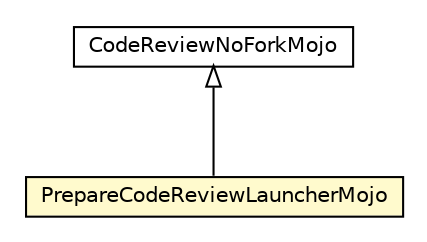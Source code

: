 #!/usr/local/bin/dot
#
# Class diagram 
# Generated by UMLGraph version R5_6-24-gf6e263 (http://www.umlgraph.org/)
#

digraph G {
	edge [fontname="Helvetica",fontsize=10,labelfontname="Helvetica",labelfontsize=10];
	node [fontname="Helvetica",fontsize=10,shape=plaintext];
	nodesep=0.25;
	ranksep=0.5;
	// fr.fastconnect.factory.tibco.bw.codereview.CodeReviewNoForkMojo
	c229 [label=<<table title="fr.fastconnect.factory.tibco.bw.codereview.CodeReviewNoForkMojo" border="0" cellborder="1" cellspacing="0" cellpadding="2" port="p" href="./CodeReviewNoForkMojo.html">
		<tr><td><table border="0" cellspacing="0" cellpadding="1">
<tr><td align="center" balign="center"> CodeReviewNoForkMojo </td></tr>
		</table></td></tr>
		</table>>, URL="./CodeReviewNoForkMojo.html", fontname="Helvetica", fontcolor="black", fontsize=10.0];
	// fr.fastconnect.factory.tibco.bw.codereview.PrepareCodeReviewLauncherMojo
	c230 [label=<<table title="fr.fastconnect.factory.tibco.bw.codereview.PrepareCodeReviewLauncherMojo" border="0" cellborder="1" cellspacing="0" cellpadding="2" port="p" bgcolor="lemonChiffon" href="./PrepareCodeReviewLauncherMojo.html">
		<tr><td><table border="0" cellspacing="0" cellpadding="1">
<tr><td align="center" balign="center"> PrepareCodeReviewLauncherMojo </td></tr>
		</table></td></tr>
		</table>>, URL="./PrepareCodeReviewLauncherMojo.html", fontname="Helvetica", fontcolor="black", fontsize=10.0];
	//fr.fastconnect.factory.tibco.bw.codereview.PrepareCodeReviewLauncherMojo extends fr.fastconnect.factory.tibco.bw.codereview.CodeReviewNoForkMojo
	c229:p -> c230:p [dir=back,arrowtail=empty];
}

